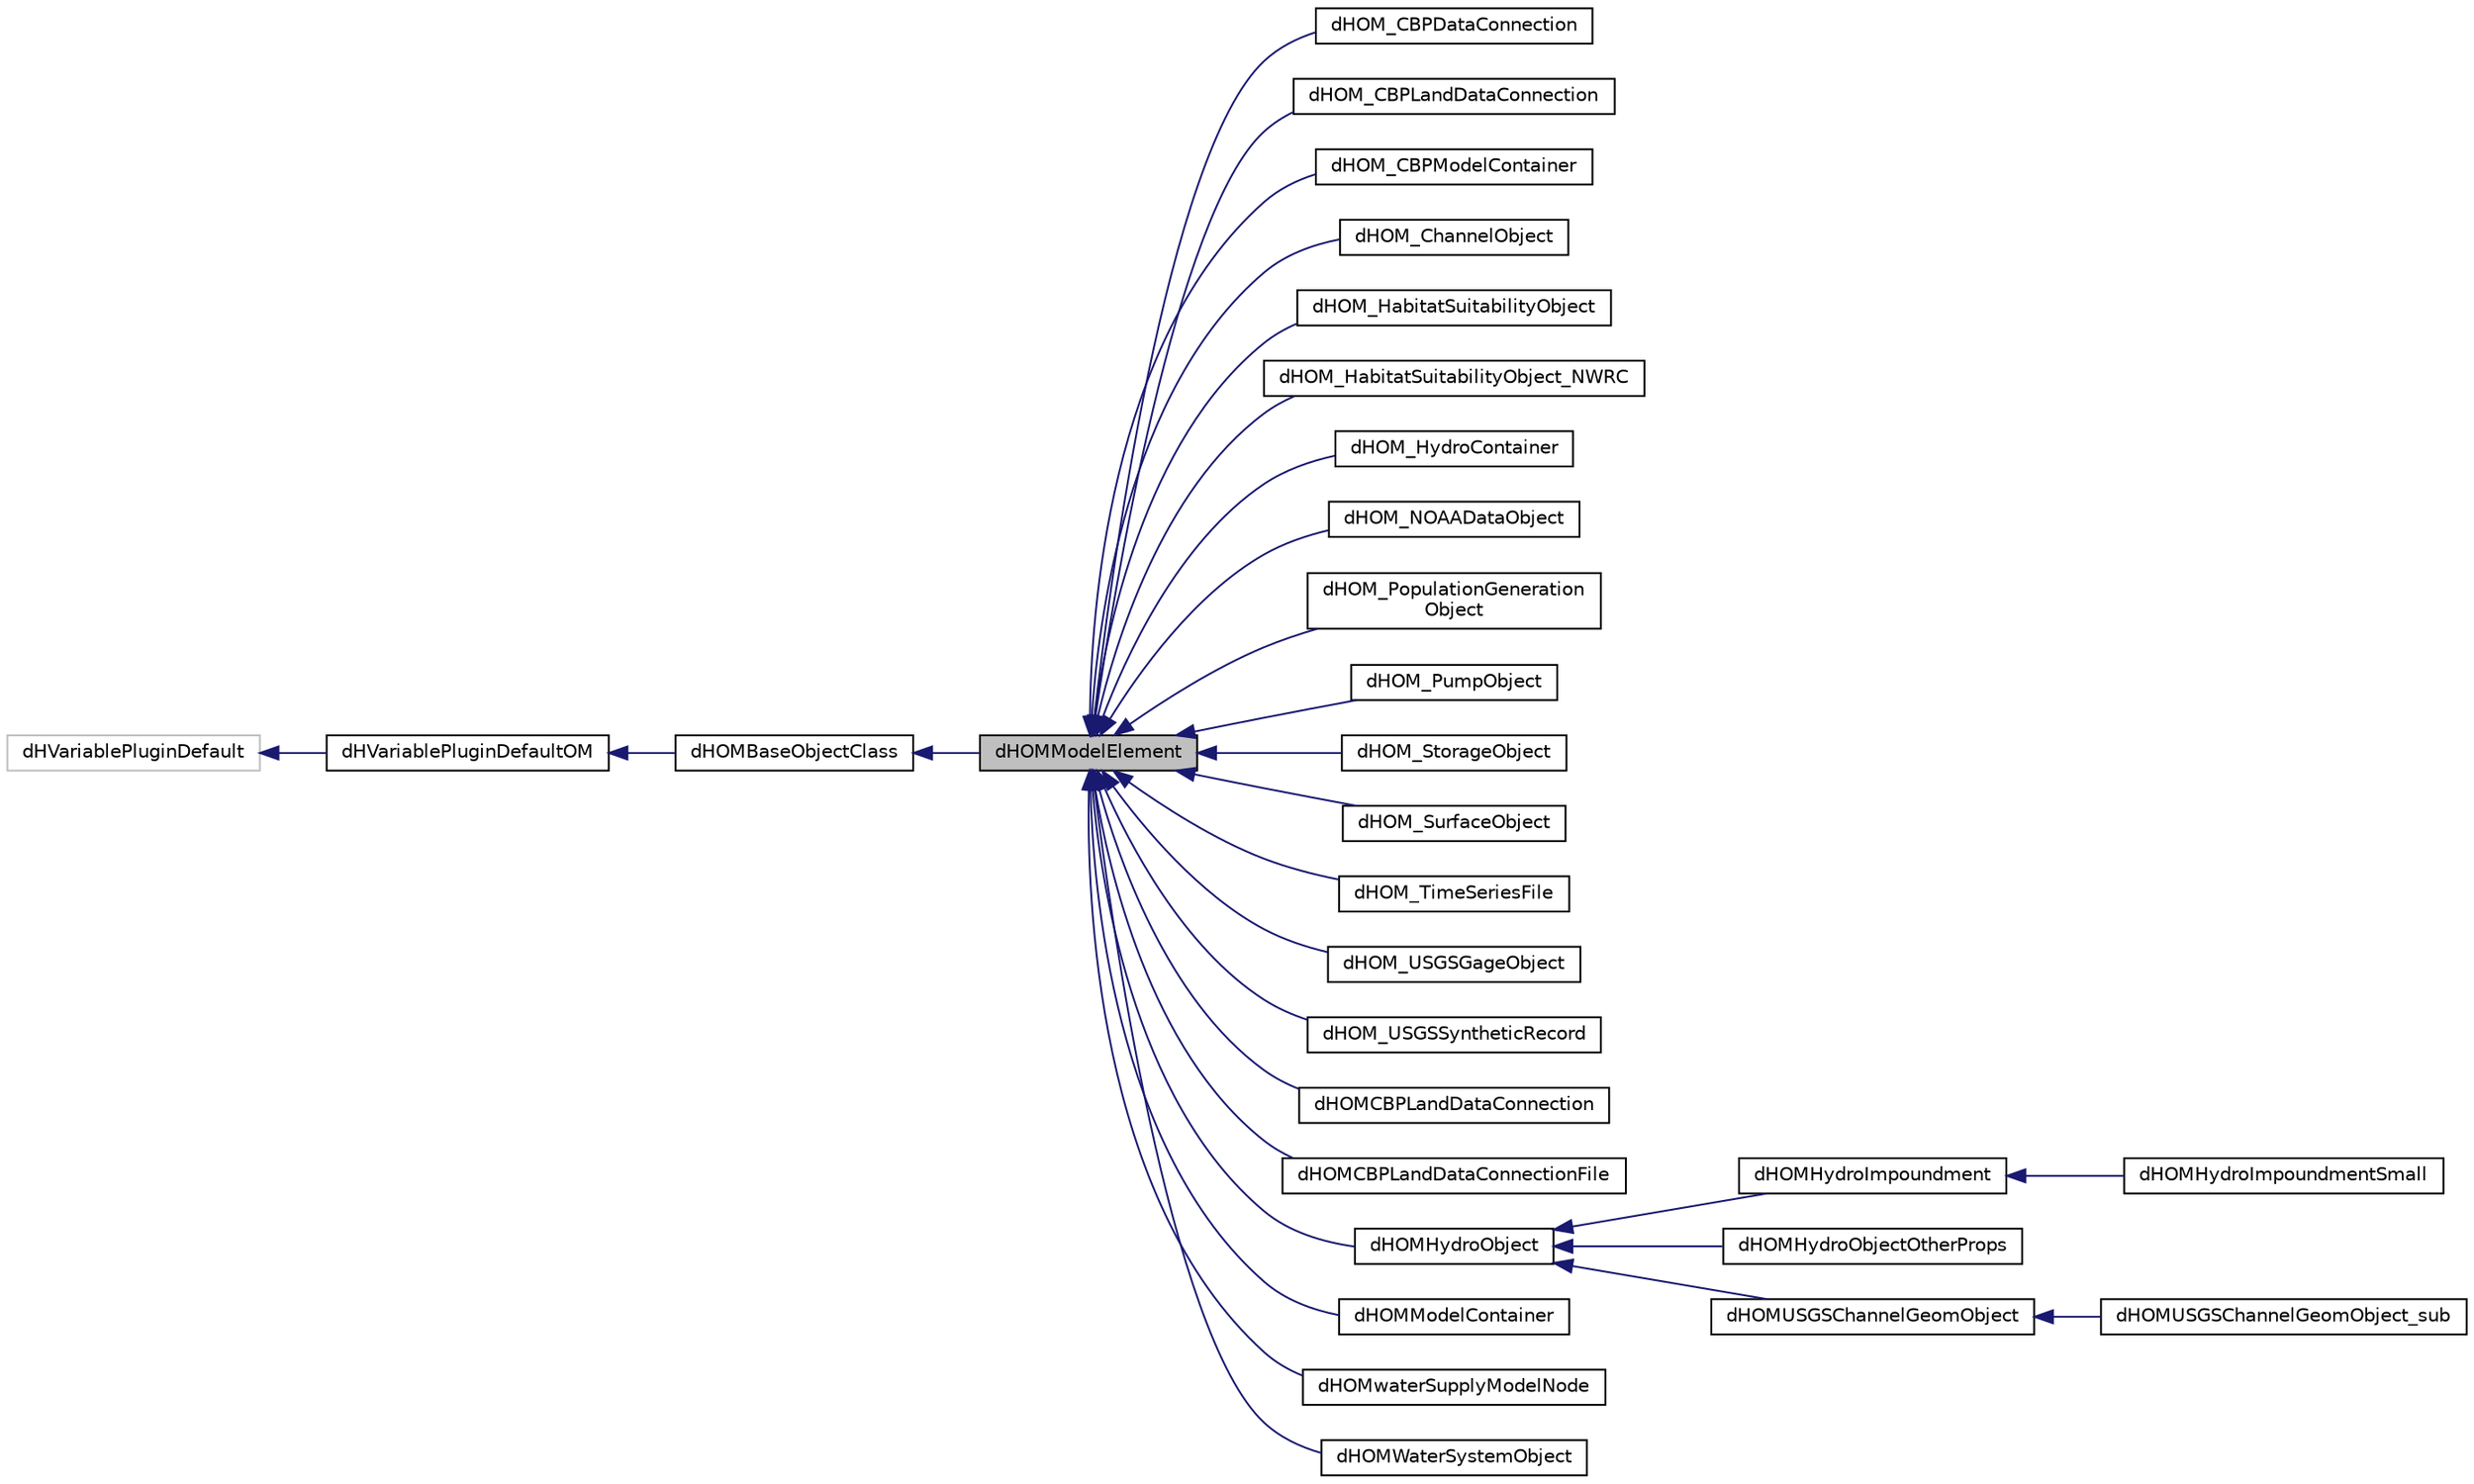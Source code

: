 digraph "dHOMModelElement"
{
 // LATEX_PDF_SIZE
  edge [fontname="Helvetica",fontsize="10",labelfontname="Helvetica",labelfontsize="10"];
  node [fontname="Helvetica",fontsize="10",shape=record];
  rankdir="LR";
  Node1 [label="dHOMModelElement",height=0.2,width=0.4,color="black", fillcolor="grey75", style="filled", fontcolor="black",tooltip=" "];
  Node2 -> Node1 [dir="back",color="midnightblue",fontsize="10",style="solid",fontname="Helvetica"];
  Node2 [label="dHOMBaseObjectClass",height=0.2,width=0.4,color="black", fillcolor="white", style="filled",URL="$classdHOMBaseObjectClass.html",tooltip=" "];
  Node3 -> Node2 [dir="back",color="midnightblue",fontsize="10",style="solid",fontname="Helvetica"];
  Node3 [label="dHVariablePluginDefaultOM",height=0.2,width=0.4,color="black", fillcolor="white", style="filled",URL="$classdHVariablePluginDefaultOM.html",tooltip=" "];
  Node4 -> Node3 [dir="back",color="midnightblue",fontsize="10",style="solid",fontname="Helvetica"];
  Node4 [label="dHVariablePluginDefault",height=0.2,width=0.4,color="grey75", fillcolor="white", style="filled",tooltip=" "];
  Node1 -> Node5 [dir="back",color="midnightblue",fontsize="10",style="solid",fontname="Helvetica"];
  Node5 [label="dHOM_CBPDataConnection",height=0.2,width=0.4,color="black", fillcolor="white", style="filled",URL="$classdHOM__CBPDataConnection.html",tooltip=" "];
  Node1 -> Node6 [dir="back",color="midnightblue",fontsize="10",style="solid",fontname="Helvetica"];
  Node6 [label="dHOM_CBPLandDataConnection",height=0.2,width=0.4,color="black", fillcolor="white", style="filled",URL="$classdHOM__CBPLandDataConnection.html",tooltip=" "];
  Node1 -> Node7 [dir="back",color="midnightblue",fontsize="10",style="solid",fontname="Helvetica"];
  Node7 [label="dHOM_CBPModelContainer",height=0.2,width=0.4,color="black", fillcolor="white", style="filled",URL="$classdHOM__CBPModelContainer.html",tooltip=" "];
  Node1 -> Node8 [dir="back",color="midnightblue",fontsize="10",style="solid",fontname="Helvetica"];
  Node8 [label="dHOM_ChannelObject",height=0.2,width=0.4,color="black", fillcolor="white", style="filled",URL="$classdHOM__ChannelObject.html",tooltip=" "];
  Node1 -> Node9 [dir="back",color="midnightblue",fontsize="10",style="solid",fontname="Helvetica"];
  Node9 [label="dHOM_HabitatSuitabilityObject",height=0.2,width=0.4,color="black", fillcolor="white", style="filled",URL="$classdHOM__HabitatSuitabilityObject.html",tooltip=" "];
  Node1 -> Node10 [dir="back",color="midnightblue",fontsize="10",style="solid",fontname="Helvetica"];
  Node10 [label="dHOM_HabitatSuitabilityObject_NWRC",height=0.2,width=0.4,color="black", fillcolor="white", style="filled",URL="$classdHOM__HabitatSuitabilityObject__NWRC.html",tooltip=" "];
  Node1 -> Node11 [dir="back",color="midnightblue",fontsize="10",style="solid",fontname="Helvetica"];
  Node11 [label="dHOM_HydroContainer",height=0.2,width=0.4,color="black", fillcolor="white", style="filled",URL="$classdHOM__HydroContainer.html",tooltip=" "];
  Node1 -> Node12 [dir="back",color="midnightblue",fontsize="10",style="solid",fontname="Helvetica"];
  Node12 [label="dHOM_NOAADataObject",height=0.2,width=0.4,color="black", fillcolor="white", style="filled",URL="$classdHOM__NOAADataObject.html",tooltip=" "];
  Node1 -> Node13 [dir="back",color="midnightblue",fontsize="10",style="solid",fontname="Helvetica"];
  Node13 [label="dHOM_PopulationGeneration\lObject",height=0.2,width=0.4,color="black", fillcolor="white", style="filled",URL="$classdHOM__PopulationGenerationObject.html",tooltip=" "];
  Node1 -> Node14 [dir="back",color="midnightblue",fontsize="10",style="solid",fontname="Helvetica"];
  Node14 [label="dHOM_PumpObject",height=0.2,width=0.4,color="black", fillcolor="white", style="filled",URL="$classdHOM__PumpObject.html",tooltip=" "];
  Node1 -> Node15 [dir="back",color="midnightblue",fontsize="10",style="solid",fontname="Helvetica"];
  Node15 [label="dHOM_StorageObject",height=0.2,width=0.4,color="black", fillcolor="white", style="filled",URL="$classdHOM__StorageObject.html",tooltip=" "];
  Node1 -> Node16 [dir="back",color="midnightblue",fontsize="10",style="solid",fontname="Helvetica"];
  Node16 [label="dHOM_SurfaceObject",height=0.2,width=0.4,color="black", fillcolor="white", style="filled",URL="$classdHOM__SurfaceObject.html",tooltip=" "];
  Node1 -> Node17 [dir="back",color="midnightblue",fontsize="10",style="solid",fontname="Helvetica"];
  Node17 [label="dHOM_TimeSeriesFile",height=0.2,width=0.4,color="black", fillcolor="white", style="filled",URL="$classdHOM__TimeSeriesFile.html",tooltip=" "];
  Node1 -> Node18 [dir="back",color="midnightblue",fontsize="10",style="solid",fontname="Helvetica"];
  Node18 [label="dHOM_USGSGageObject",height=0.2,width=0.4,color="black", fillcolor="white", style="filled",URL="$classdHOM__USGSGageObject.html",tooltip=" "];
  Node1 -> Node19 [dir="back",color="midnightblue",fontsize="10",style="solid",fontname="Helvetica"];
  Node19 [label="dHOM_USGSSyntheticRecord",height=0.2,width=0.4,color="black", fillcolor="white", style="filled",URL="$classdHOM__USGSSyntheticRecord.html",tooltip=" "];
  Node1 -> Node20 [dir="back",color="midnightblue",fontsize="10",style="solid",fontname="Helvetica"];
  Node20 [label="dHOMCBPLandDataConnection",height=0.2,width=0.4,color="black", fillcolor="white", style="filled",URL="$classdHOMCBPLandDataConnection.html",tooltip=" "];
  Node1 -> Node21 [dir="back",color="midnightblue",fontsize="10",style="solid",fontname="Helvetica"];
  Node21 [label="dHOMCBPLandDataConnectionFile",height=0.2,width=0.4,color="black", fillcolor="white", style="filled",URL="$classdHOMCBPLandDataConnectionFile.html",tooltip=" "];
  Node1 -> Node22 [dir="back",color="midnightblue",fontsize="10",style="solid",fontname="Helvetica"];
  Node22 [label="dHOMHydroObject",height=0.2,width=0.4,color="black", fillcolor="white", style="filled",URL="$classdHOMHydroObject.html",tooltip=" "];
  Node22 -> Node23 [dir="back",color="midnightblue",fontsize="10",style="solid",fontname="Helvetica"];
  Node23 [label="dHOMHydroImpoundment",height=0.2,width=0.4,color="black", fillcolor="white", style="filled",URL="$classdHOMHydroImpoundment.html",tooltip=" "];
  Node23 -> Node24 [dir="back",color="midnightblue",fontsize="10",style="solid",fontname="Helvetica"];
  Node24 [label="dHOMHydroImpoundmentSmall",height=0.2,width=0.4,color="black", fillcolor="white", style="filled",URL="$classdHOMHydroImpoundmentSmall.html",tooltip=" "];
  Node22 -> Node25 [dir="back",color="midnightblue",fontsize="10",style="solid",fontname="Helvetica"];
  Node25 [label="dHOMHydroObjectOtherProps",height=0.2,width=0.4,color="black", fillcolor="white", style="filled",URL="$classdHOMHydroObjectOtherProps.html",tooltip=" "];
  Node22 -> Node26 [dir="back",color="midnightblue",fontsize="10",style="solid",fontname="Helvetica"];
  Node26 [label="dHOMUSGSChannelGeomObject",height=0.2,width=0.4,color="black", fillcolor="white", style="filled",URL="$classdHOMUSGSChannelGeomObject.html",tooltip=" "];
  Node26 -> Node27 [dir="back",color="midnightblue",fontsize="10",style="solid",fontname="Helvetica"];
  Node27 [label="dHOMUSGSChannelGeomObject_sub",height=0.2,width=0.4,color="black", fillcolor="white", style="filled",URL="$classdHOMUSGSChannelGeomObject__sub.html",tooltip=" "];
  Node1 -> Node28 [dir="back",color="midnightblue",fontsize="10",style="solid",fontname="Helvetica"];
  Node28 [label="dHOMModelContainer",height=0.2,width=0.4,color="black", fillcolor="white", style="filled",URL="$classdHOMModelContainer.html",tooltip=" "];
  Node1 -> Node29 [dir="back",color="midnightblue",fontsize="10",style="solid",fontname="Helvetica"];
  Node29 [label="dHOMwaterSupplyModelNode",height=0.2,width=0.4,color="black", fillcolor="white", style="filled",URL="$classdHOMwaterSupplyModelNode.html",tooltip=" "];
  Node1 -> Node30 [dir="back",color="midnightblue",fontsize="10",style="solid",fontname="Helvetica"];
  Node30 [label="dHOMWaterSystemObject",height=0.2,width=0.4,color="black", fillcolor="white", style="filled",URL="$classdHOMWaterSystemObject.html",tooltip=" "];
}

